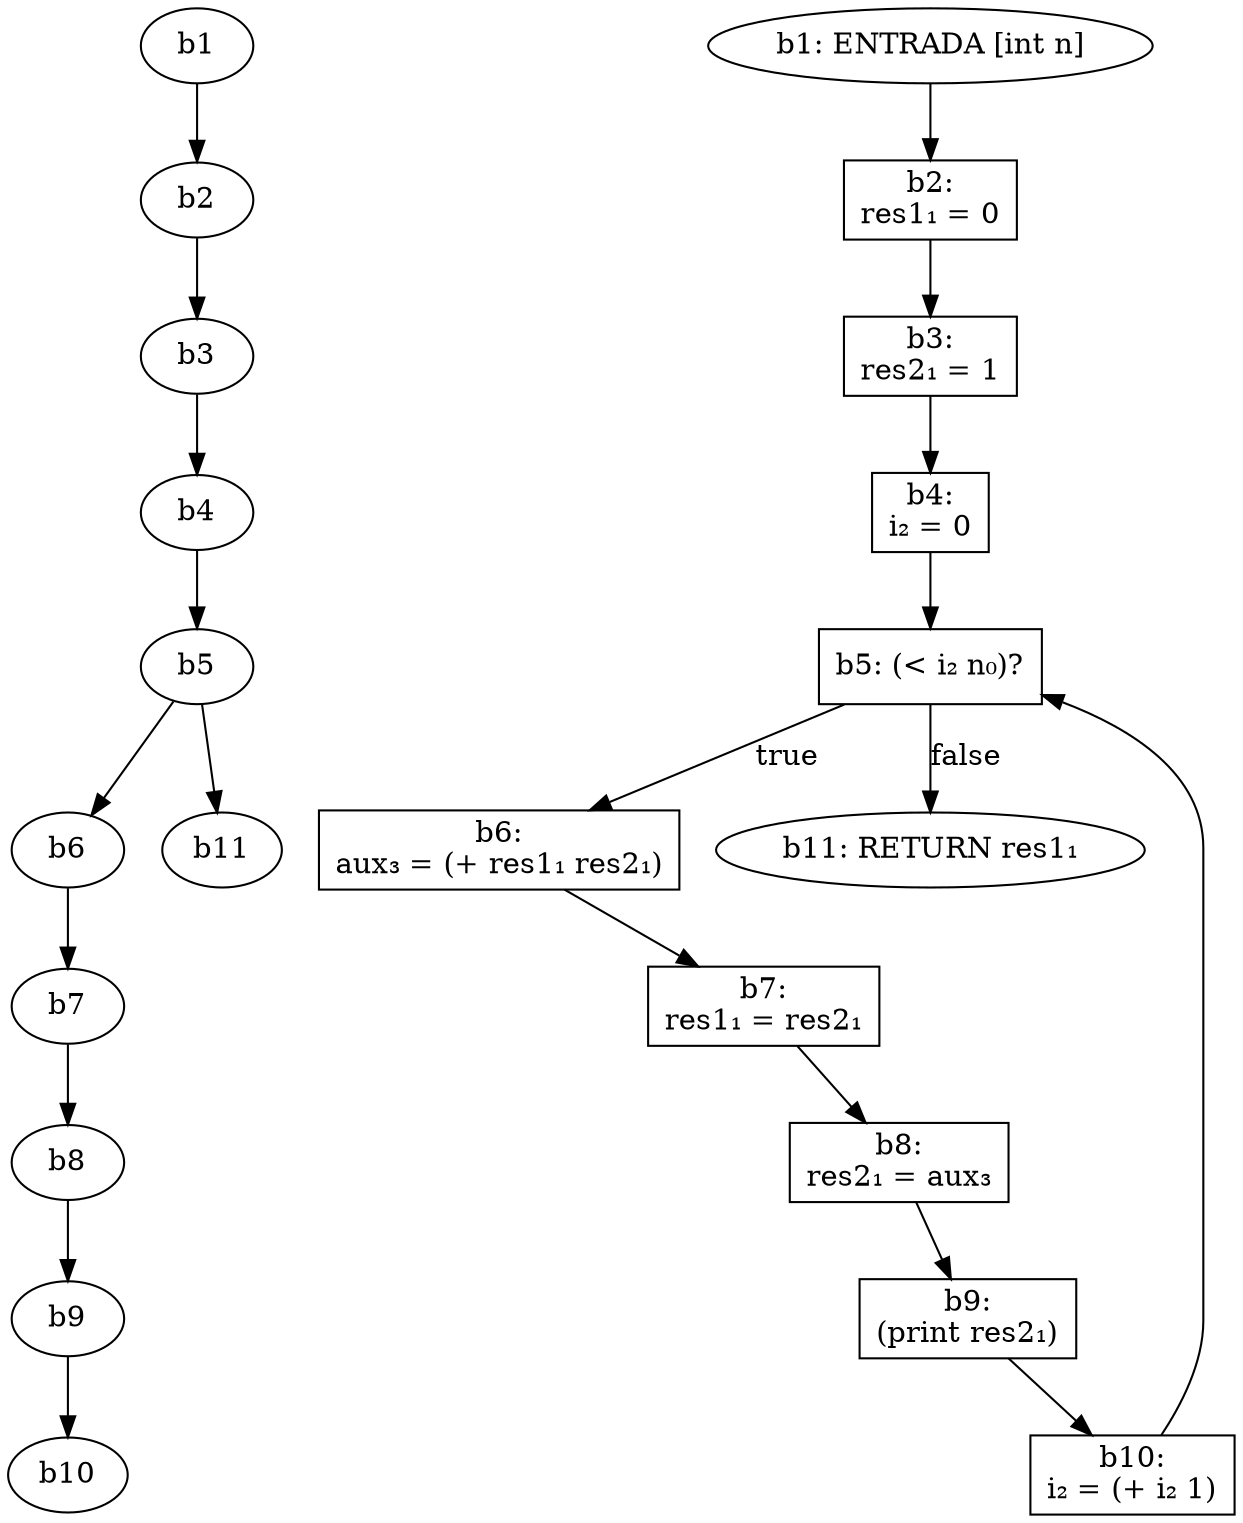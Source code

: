 digraph g {
  d1 [label=b1];
  b1 [label="b1: ENTRADA [int n]"];
  b1 -> b2;
  d2 [label=b2];
  d1 -> d2;
  b2 [shape=box, label="b2:\nres1₁ = 0"];
  b2 -> b3;
  d3 [label=b3];
  d2 -> d3;
  b3 [shape=box, label="b3:\nres2₁ = 1"];
  b3 -> b4;
  d4 [label=b4];
  d3 -> d4;
  b5 [shape=box, label="b5: (< i₂ n₀)?"];
  b5 -> b6 [label=true];
  b5 -> b11 [label=false];
  d5 [label=b5];
  d4 -> d5;
  b4 [shape=box, label="b4:\ni₂ = 0"];
  b4 -> b5;
  d6 [label=b6];
  d5 -> d6;
  b6 [shape=box, label="b6:\naux₃ = (+ res1₁ res2₁)"];
  b6 -> b7;
  d7 [label=b7];
  d6 -> d7;
  b7 [shape=box, label="b7:\nres1₁ = res2₁"];
  b7 -> b8;
  d8 [label=b8];
  d7 -> d8;
  b8 [shape=box, label="b8:\nres2₁ = aux₃"];
  b8 -> b9;
  d9 [label=b9];
  d8 -> d9;
  b9 [shape=box, label="b9:\n(print res2₁)"];
  b9 -> b10;
  d10 [label=b10];
  d9 -> d10;
  b10 [shape=box, label="b10:\ni₂ = (+ i₂ 1)"];
  b10 -> b5;
  d11 [label=b11];
  d5 -> d11;
  b11 [label="b11: RETURN res1₁"];
}
